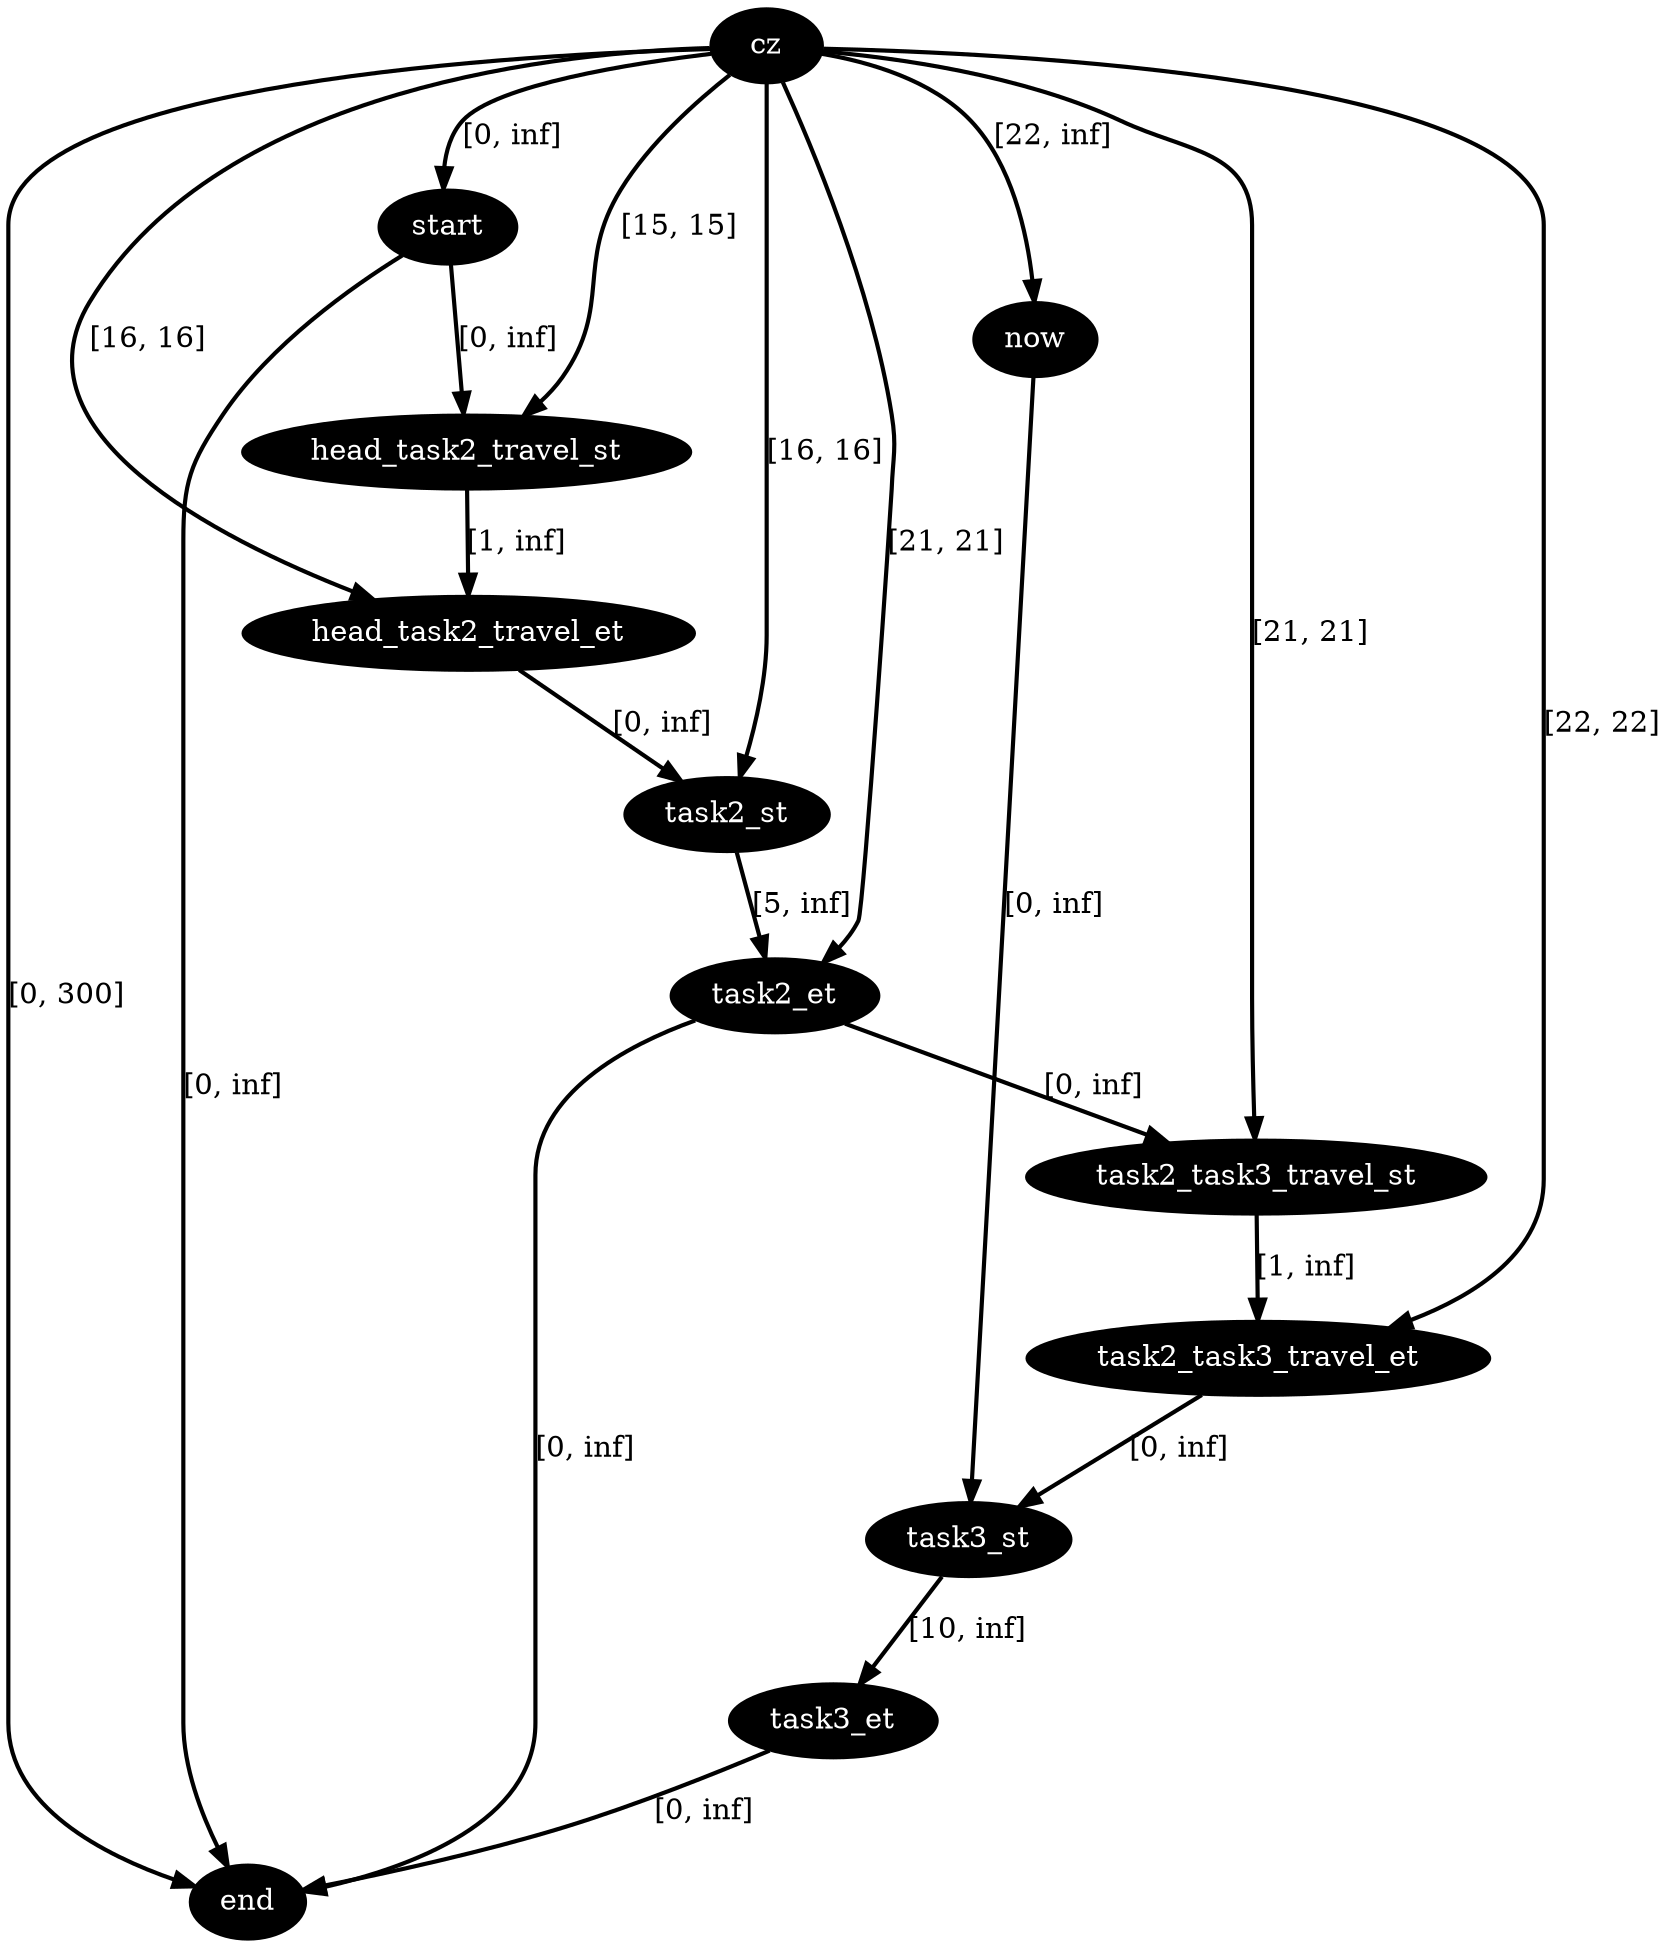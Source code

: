 digraph plan {
0[label="cz",style=filled,fillcolor=black,fontcolor=white];
1[label="start",style=filled,fillcolor=black,fontcolor=white];
2[label="now",style=filled,fillcolor=black,fontcolor=white];
3[label="end",style=filled,fillcolor=black,fontcolor=white];
7[label="head_task2_travel_st",style=filled,fillcolor=black,fontcolor=white];
8[label="head_task2_travel_et",style=filled,fillcolor=black,fontcolor=white];
9[label="task2_st",style=filled,fillcolor=black,fontcolor=white];
10[label="task2_et",style=filled,fillcolor=black,fontcolor=white];
17[label="task3_st",style=filled,fillcolor=black,fontcolor=white];
18[label="task3_et",style=filled,fillcolor=black,fontcolor=white];
22[label="task2_task3_travel_st",style=filled,fillcolor=black,fontcolor=white];
23[label="task2_task3_travel_et",style=filled,fillcolor=black,fontcolor=white];
"0"->"1"[label="[0, inf]",penwidth=2,color=black];
"0"->"3"[label="[0, 300]",penwidth=2,color=black];
"7"->"8"[label="[1, inf]",penwidth=2,color=black];
"0"->"8"[label="[16, 16]",penwidth=2,color=black];
"1"->"7"[label="[0, inf]",penwidth=2,color=black];
"0"->"7"[label="[15, 15]",penwidth=2,color=black];
"0"->"2"[label="[22, inf]",penwidth=2,color=black];
"2"->"17"[label="[0, inf]",penwidth=2,color=black];
"1"->"3"[label="[0, inf]",penwidth=2,color=black];
"0"->"10"[label="[21, 21]",penwidth=2,color=black];
"10"->"3"[label="[0, inf]",penwidth=2,color=black];
"0"->"9"[label="[16, 16]",penwidth=2,color=black];
"22"->"23"[label="[1, inf]",penwidth=2,color=black];
"0"->"23"[label="[22, 22]",penwidth=2,color=black];
"10"->"22"[label="[0, inf]",penwidth=2,color=black];
"0"->"22"[label="[21, 21]",penwidth=2,color=black];
"9"->"10"[label="[5, inf]",penwidth=2,color=black];
"8"->"9"[label="[0, inf]",penwidth=2,color=black];
"18"->"3"[label="[0, inf]",penwidth=2,color=black];
"17"->"18"[label="[10, inf]",penwidth=2,color=black];
"23"->"17"[label="[0, inf]",penwidth=2,color=black];
}

